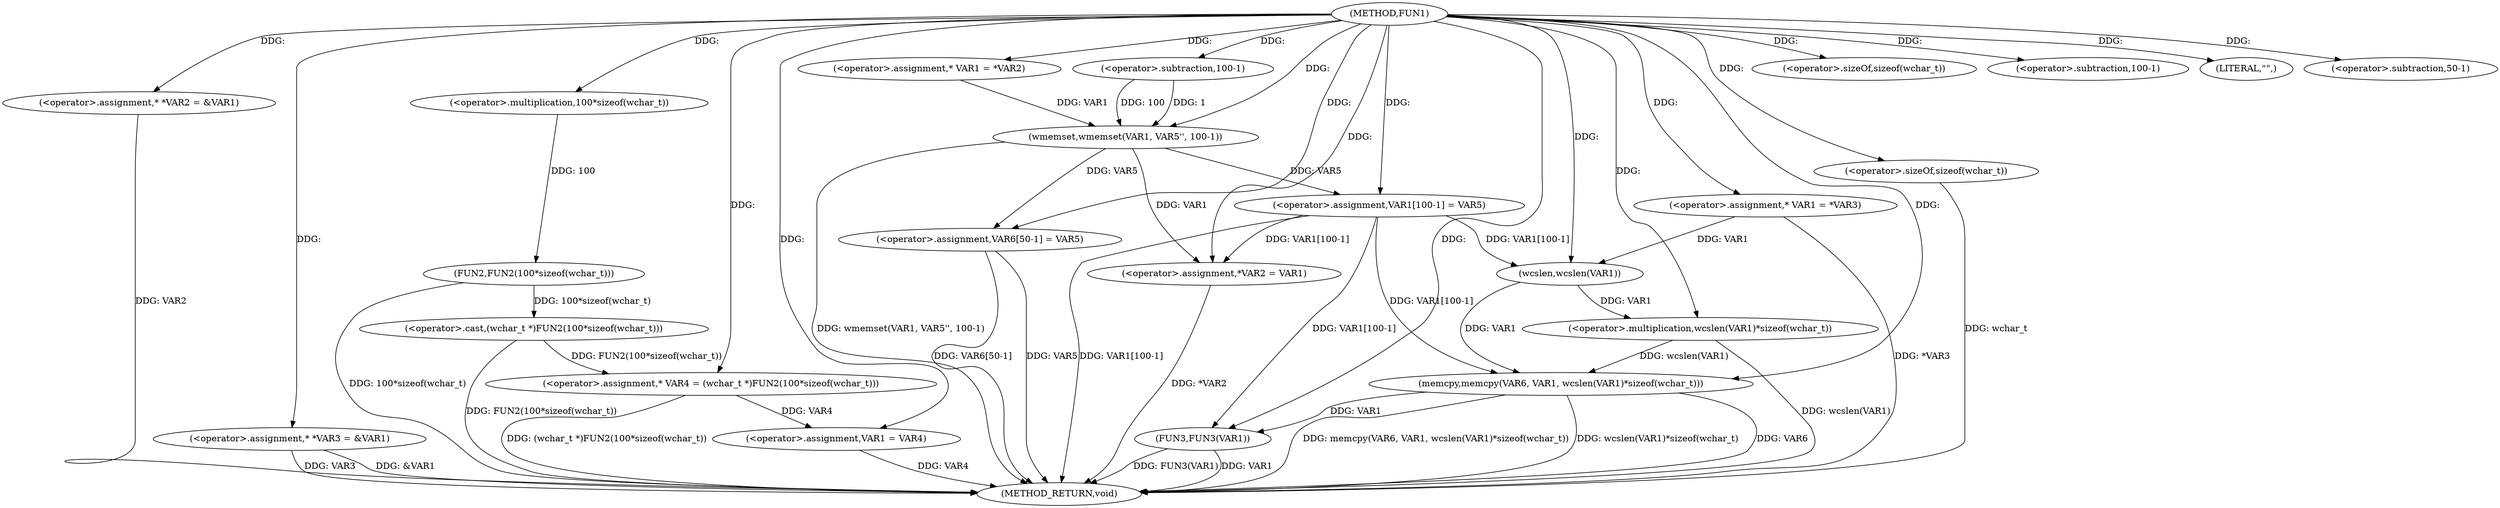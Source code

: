 digraph FUN1 {  
"1000100" [label = "(METHOD,FUN1)" ]
"1000174" [label = "(METHOD_RETURN,void)" ]
"1000104" [label = "(<operator>.assignment,* *VAR2 = &VAR1)" ]
"1000109" [label = "(<operator>.assignment,* *VAR3 = &VAR1)" ]
"1000114" [label = "(<operator>.assignment,* VAR4 = (wchar_t *)FUN2(100*sizeof(wchar_t)))" ]
"1000116" [label = "(<operator>.cast,(wchar_t *)FUN2(100*sizeof(wchar_t)))" ]
"1000118" [label = "(FUN2,FUN2(100*sizeof(wchar_t)))" ]
"1000119" [label = "(<operator>.multiplication,100*sizeof(wchar_t))" ]
"1000121" [label = "(<operator>.sizeOf,sizeof(wchar_t))" ]
"1000123" [label = "(<operator>.assignment,VAR1 = VAR4)" ]
"1000128" [label = "(<operator>.assignment,* VAR1 = *VAR2)" ]
"1000132" [label = "(wmemset,wmemset(VAR1, VAR5'', 100-1))" ]
"1000135" [label = "(<operator>.subtraction,100-1)" ]
"1000138" [label = "(<operator>.assignment,VAR1[100-1] = VAR5)" ]
"1000141" [label = "(<operator>.subtraction,100-1)" ]
"1000145" [label = "(<operator>.assignment,*VAR2 = VAR1)" ]
"1000151" [label = "(<operator>.assignment,* VAR1 = *VAR3)" ]
"1000156" [label = "(LITERAL,\"\",)" ]
"1000157" [label = "(memcpy,memcpy(VAR6, VAR1, wcslen(VAR1)*sizeof(wchar_t)))" ]
"1000160" [label = "(<operator>.multiplication,wcslen(VAR1)*sizeof(wchar_t))" ]
"1000161" [label = "(wcslen,wcslen(VAR1))" ]
"1000163" [label = "(<operator>.sizeOf,sizeof(wchar_t))" ]
"1000165" [label = "(<operator>.assignment,VAR6[50-1] = VAR5)" ]
"1000168" [label = "(<operator>.subtraction,50-1)" ]
"1000172" [label = "(FUN3,FUN3(VAR1))" ]
  "1000172" -> "1000174"  [ label = "DDG: FUN3(VAR1)"] 
  "1000123" -> "1000174"  [ label = "DDG: VAR4"] 
  "1000157" -> "1000174"  [ label = "DDG: memcpy(VAR6, VAR1, wcslen(VAR1)*sizeof(wchar_t))"] 
  "1000104" -> "1000174"  [ label = "DDG: VAR2"] 
  "1000165" -> "1000174"  [ label = "DDG: VAR6[50-1]"] 
  "1000157" -> "1000174"  [ label = "DDG: VAR6"] 
  "1000151" -> "1000174"  [ label = "DDG: *VAR3"] 
  "1000116" -> "1000174"  [ label = "DDG: FUN2(100*sizeof(wchar_t))"] 
  "1000118" -> "1000174"  [ label = "DDG: 100*sizeof(wchar_t)"] 
  "1000163" -> "1000174"  [ label = "DDG: wchar_t"] 
  "1000157" -> "1000174"  [ label = "DDG: wcslen(VAR1)*sizeof(wchar_t)"] 
  "1000132" -> "1000174"  [ label = "DDG: wmemset(VAR1, VAR5'', 100-1)"] 
  "1000138" -> "1000174"  [ label = "DDG: VAR1[100-1]"] 
  "1000109" -> "1000174"  [ label = "DDG: VAR3"] 
  "1000172" -> "1000174"  [ label = "DDG: VAR1"] 
  "1000165" -> "1000174"  [ label = "DDG: VAR5"] 
  "1000145" -> "1000174"  [ label = "DDG: *VAR2"] 
  "1000114" -> "1000174"  [ label = "DDG: (wchar_t *)FUN2(100*sizeof(wchar_t))"] 
  "1000109" -> "1000174"  [ label = "DDG: &VAR1"] 
  "1000160" -> "1000174"  [ label = "DDG: wcslen(VAR1)"] 
  "1000100" -> "1000104"  [ label = "DDG: "] 
  "1000100" -> "1000109"  [ label = "DDG: "] 
  "1000116" -> "1000114"  [ label = "DDG: FUN2(100*sizeof(wchar_t))"] 
  "1000100" -> "1000114"  [ label = "DDG: "] 
  "1000118" -> "1000116"  [ label = "DDG: 100*sizeof(wchar_t)"] 
  "1000119" -> "1000118"  [ label = "DDG: 100"] 
  "1000100" -> "1000119"  [ label = "DDG: "] 
  "1000100" -> "1000121"  [ label = "DDG: "] 
  "1000114" -> "1000123"  [ label = "DDG: VAR4"] 
  "1000100" -> "1000123"  [ label = "DDG: "] 
  "1000100" -> "1000128"  [ label = "DDG: "] 
  "1000128" -> "1000132"  [ label = "DDG: VAR1"] 
  "1000100" -> "1000132"  [ label = "DDG: "] 
  "1000135" -> "1000132"  [ label = "DDG: 100"] 
  "1000135" -> "1000132"  [ label = "DDG: 1"] 
  "1000100" -> "1000135"  [ label = "DDG: "] 
  "1000132" -> "1000138"  [ label = "DDG: VAR5"] 
  "1000100" -> "1000138"  [ label = "DDG: "] 
  "1000100" -> "1000141"  [ label = "DDG: "] 
  "1000138" -> "1000145"  [ label = "DDG: VAR1[100-1]"] 
  "1000132" -> "1000145"  [ label = "DDG: VAR1"] 
  "1000100" -> "1000145"  [ label = "DDG: "] 
  "1000100" -> "1000151"  [ label = "DDG: "] 
  "1000100" -> "1000156"  [ label = "DDG: "] 
  "1000100" -> "1000157"  [ label = "DDG: "] 
  "1000138" -> "1000157"  [ label = "DDG: VAR1[100-1]"] 
  "1000161" -> "1000157"  [ label = "DDG: VAR1"] 
  "1000160" -> "1000157"  [ label = "DDG: wcslen(VAR1)"] 
  "1000161" -> "1000160"  [ label = "DDG: VAR1"] 
  "1000138" -> "1000161"  [ label = "DDG: VAR1[100-1]"] 
  "1000151" -> "1000161"  [ label = "DDG: VAR1"] 
  "1000100" -> "1000161"  [ label = "DDG: "] 
  "1000100" -> "1000160"  [ label = "DDG: "] 
  "1000100" -> "1000163"  [ label = "DDG: "] 
  "1000100" -> "1000165"  [ label = "DDG: "] 
  "1000132" -> "1000165"  [ label = "DDG: VAR5"] 
  "1000100" -> "1000168"  [ label = "DDG: "] 
  "1000157" -> "1000172"  [ label = "DDG: VAR1"] 
  "1000138" -> "1000172"  [ label = "DDG: VAR1[100-1]"] 
  "1000100" -> "1000172"  [ label = "DDG: "] 
}
